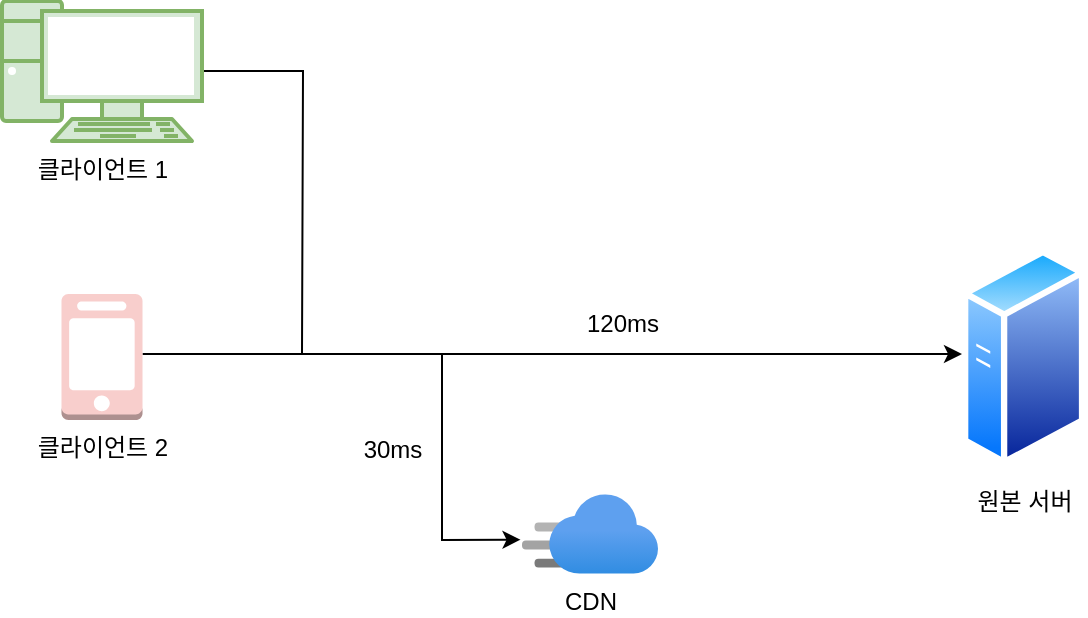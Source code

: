 <mxfile version="26.0.11">
  <diagram name="페이지-1" id="JB52Pt3cU338eQjHQ1_Y">
    <mxGraphModel dx="989" dy="532" grid="1" gridSize="10" guides="1" tooltips="1" connect="1" arrows="1" fold="1" page="1" pageScale="1" pageWidth="827" pageHeight="1169" math="0" shadow="0">
      <root>
        <mxCell id="0" />
        <mxCell id="1" parent="0" />
        <mxCell id="XhhWX1MPSuF1vPbrrSdF-1" value="CDN" style="image;aspect=fixed;html=1;points=[];align=center;fontSize=12;image=img/lib/azure2/app_services/CDN_Profiles.svg;" vertex="1" parent="1">
          <mxGeometry x="440" y="370" width="68" height="40" as="geometry" />
        </mxCell>
        <mxCell id="XhhWX1MPSuF1vPbrrSdF-10" value="" style="edgeStyle=orthogonalEdgeStyle;rounded=0;orthogonalLoop=1;jettySize=auto;html=1;endArrow=none;startFill=0;" edge="1" parent="1" source="XhhWX1MPSuF1vPbrrSdF-3">
          <mxGeometry relative="1" as="geometry">
            <mxPoint x="330" y="300" as="targetPoint" />
          </mxGeometry>
        </mxCell>
        <mxCell id="XhhWX1MPSuF1vPbrrSdF-3" value="클라이언트 1" style="verticalAlign=top;verticalLabelPosition=bottom;labelPosition=center;align=center;html=1;outlineConnect=0;gradientDirection=north;strokeWidth=1;shape=mxgraph.networks.pc;fillColor=#d5e8d4;strokeColor=#82b366;" vertex="1" parent="1">
          <mxGeometry x="180" y="123.5" width="100" height="70" as="geometry" />
        </mxCell>
        <mxCell id="XhhWX1MPSuF1vPbrrSdF-12" value="" style="edgeStyle=orthogonalEdgeStyle;rounded=0;orthogonalLoop=1;jettySize=auto;html=1;entryX=0;entryY=0.5;entryDx=0;entryDy=0;" edge="1" parent="1">
          <mxGeometry relative="1" as="geometry">
            <mxPoint x="250.25" y="300" as="sourcePoint" />
            <mxPoint x="660.0" y="300" as="targetPoint" />
          </mxGeometry>
        </mxCell>
        <mxCell id="XhhWX1MPSuF1vPbrrSdF-4" value="클라이언트 2" style="outlineConnect=0;dashed=0;verticalLabelPosition=bottom;verticalAlign=top;align=center;html=1;shape=mxgraph.aws3.mobile_client;fillColor=#f8cecc;strokeColor=#b85450;" vertex="1" parent="1">
          <mxGeometry x="209.75" y="270" width="40.5" height="63" as="geometry" />
        </mxCell>
        <mxCell id="XhhWX1MPSuF1vPbrrSdF-8" value="원본 서버" style="image;aspect=fixed;perimeter=ellipsePerimeter;html=1;align=center;shadow=0;dashed=0;spacingTop=3;image=img/lib/active_directory/generic_server.svg;" vertex="1" parent="1">
          <mxGeometry x="660" y="246.5" width="61.6" height="110" as="geometry" />
        </mxCell>
        <mxCell id="XhhWX1MPSuF1vPbrrSdF-13" value="" style="endArrow=classic;html=1;rounded=0;entryX=-0.011;entryY=0.571;entryDx=0;entryDy=0;entryPerimeter=0;" edge="1" parent="1" target="XhhWX1MPSuF1vPbrrSdF-1">
          <mxGeometry width="50" height="50" relative="1" as="geometry">
            <mxPoint x="400" y="300" as="sourcePoint" />
            <mxPoint x="400" y="400" as="targetPoint" />
            <Array as="points">
              <mxPoint x="400" y="393" />
            </Array>
          </mxGeometry>
        </mxCell>
        <mxCell id="XhhWX1MPSuF1vPbrrSdF-14" value="30ms" style="text;html=1;align=center;verticalAlign=middle;resizable=0;points=[];autosize=1;strokeColor=none;fillColor=none;" vertex="1" parent="1">
          <mxGeometry x="350" y="333" width="50" height="30" as="geometry" />
        </mxCell>
        <mxCell id="XhhWX1MPSuF1vPbrrSdF-15" value="120ms" style="text;html=1;align=center;verticalAlign=middle;resizable=0;points=[];autosize=1;strokeColor=none;fillColor=none;" vertex="1" parent="1">
          <mxGeometry x="460" y="270" width="60" height="30" as="geometry" />
        </mxCell>
      </root>
    </mxGraphModel>
  </diagram>
</mxfile>
